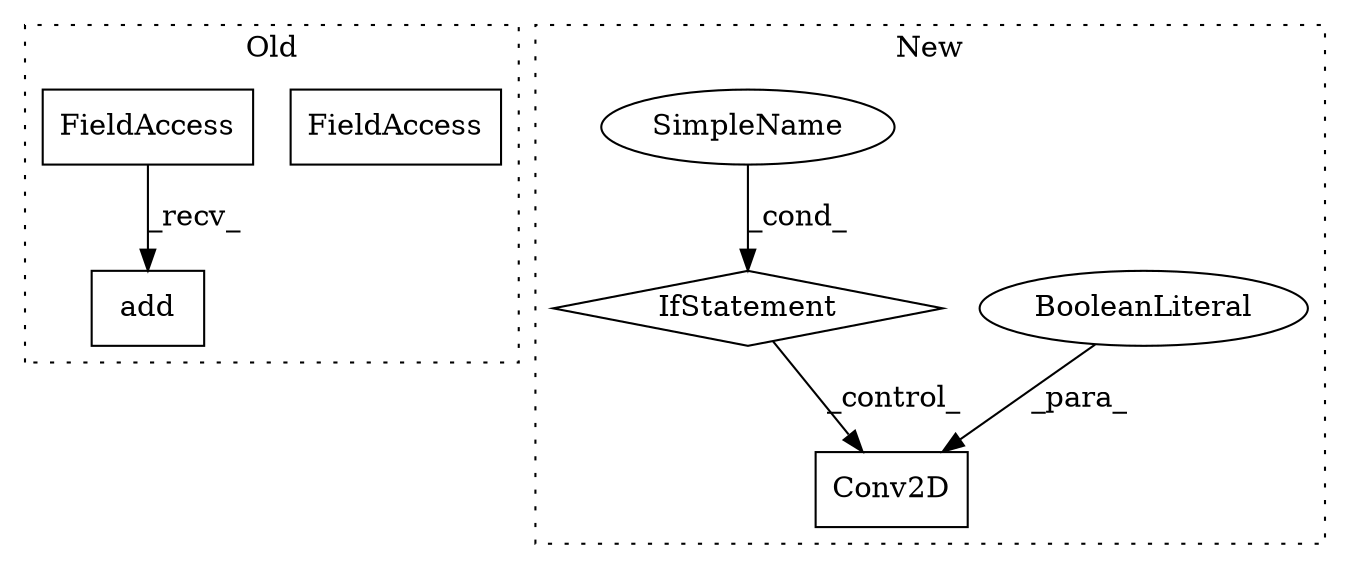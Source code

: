 digraph G {
subgraph cluster0 {
1 [label="add" a="32" s="4012,4039" l="4,1" shape="box"];
4 [label="FieldAccess" a="22" s="4002" l="9" shape="box"];
7 [label="FieldAccess" a="22" s="4002" l="9" shape="box"];
label = "Old";
style="dotted";
}
subgraph cluster1 {
2 [label="Conv2D" a="32" s="1153,1195" l="7,1" shape="box"];
3 [label="BooleanLiteral" a="9" s="1178" l="5" shape="ellipse"];
5 [label="IfStatement" a="25" s="1110,1124" l="4,2" shape="diamond"];
6 [label="SimpleName" a="42" s="1114" l="10" shape="ellipse"];
label = "New";
style="dotted";
}
3 -> 2 [label="_para_"];
5 -> 2 [label="_control_"];
6 -> 5 [label="_cond_"];
7 -> 1 [label="_recv_"];
}